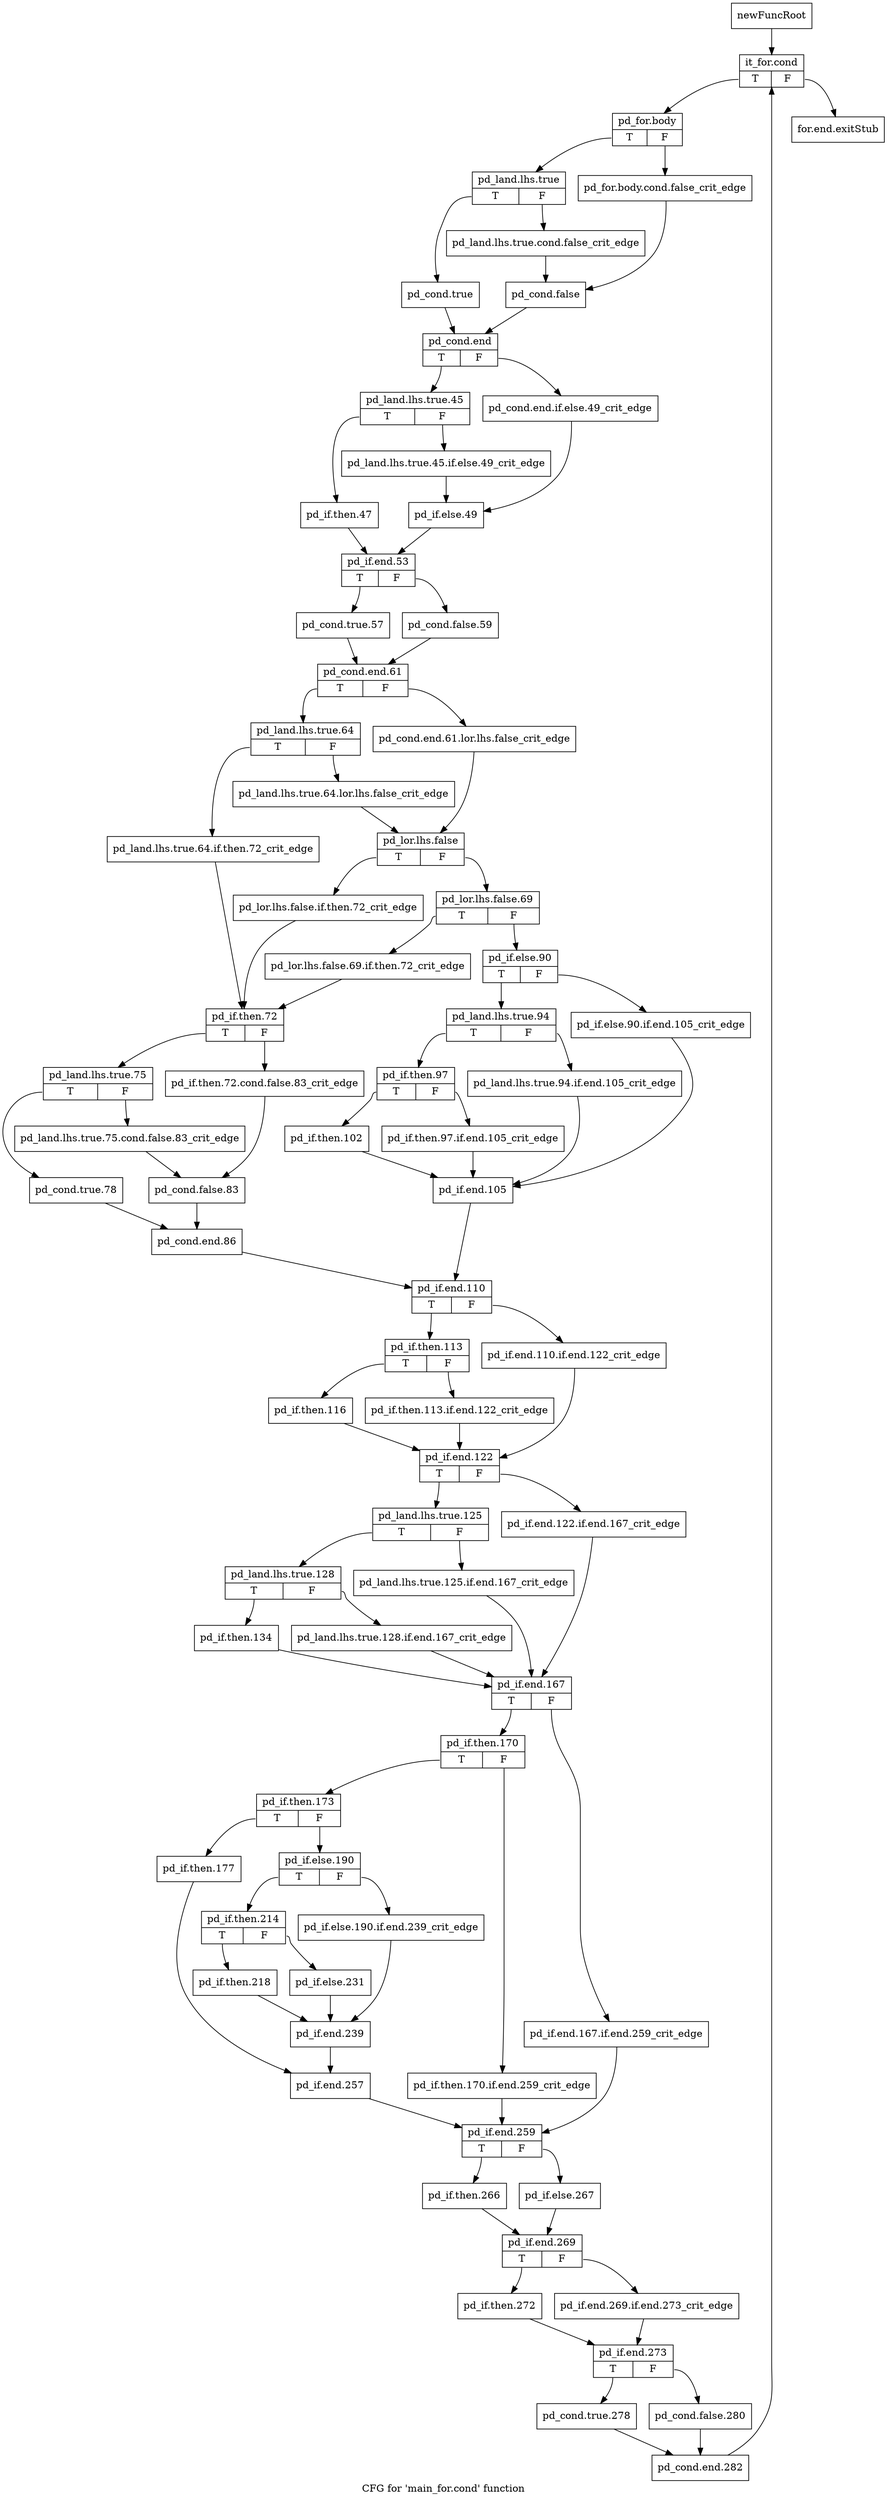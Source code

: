 digraph "CFG for 'main_for.cond' function" {
	label="CFG for 'main_for.cond' function";

	Node0x2527e10 [shape=record,label="{newFuncRoot}"];
	Node0x2527e10 -> Node0x2527eb0;
	Node0x2527e60 [shape=record,label="{for.end.exitStub}"];
	Node0x2527eb0 [shape=record,label="{it_for.cond|{<s0>T|<s1>F}}"];
	Node0x2527eb0:s0 -> Node0x2527f00;
	Node0x2527eb0:s1 -> Node0x2527e60;
	Node0x2527f00 [shape=record,label="{pd_for.body|{<s0>T|<s1>F}}"];
	Node0x2527f00:s0 -> Node0x2527fa0;
	Node0x2527f00:s1 -> Node0x2527f50;
	Node0x2527f50 [shape=record,label="{pd_for.body.cond.false_crit_edge}"];
	Node0x2527f50 -> Node0x2528040;
	Node0x2527fa0 [shape=record,label="{pd_land.lhs.true|{<s0>T|<s1>F}}"];
	Node0x2527fa0:s0 -> Node0x2528090;
	Node0x2527fa0:s1 -> Node0x2527ff0;
	Node0x2527ff0 [shape=record,label="{pd_land.lhs.true.cond.false_crit_edge}"];
	Node0x2527ff0 -> Node0x2528040;
	Node0x2528040 [shape=record,label="{pd_cond.false}"];
	Node0x2528040 -> Node0x25280e0;
	Node0x2528090 [shape=record,label="{pd_cond.true}"];
	Node0x2528090 -> Node0x25280e0;
	Node0x25280e0 [shape=record,label="{pd_cond.end|{<s0>T|<s1>F}}"];
	Node0x25280e0:s0 -> Node0x2528180;
	Node0x25280e0:s1 -> Node0x2528130;
	Node0x2528130 [shape=record,label="{pd_cond.end.if.else.49_crit_edge}"];
	Node0x2528130 -> Node0x2528220;
	Node0x2528180 [shape=record,label="{pd_land.lhs.true.45|{<s0>T|<s1>F}}"];
	Node0x2528180:s0 -> Node0x2528270;
	Node0x2528180:s1 -> Node0x25281d0;
	Node0x25281d0 [shape=record,label="{pd_land.lhs.true.45.if.else.49_crit_edge}"];
	Node0x25281d0 -> Node0x2528220;
	Node0x2528220 [shape=record,label="{pd_if.else.49}"];
	Node0x2528220 -> Node0x25282c0;
	Node0x2528270 [shape=record,label="{pd_if.then.47}"];
	Node0x2528270 -> Node0x25282c0;
	Node0x25282c0 [shape=record,label="{pd_if.end.53|{<s0>T|<s1>F}}"];
	Node0x25282c0:s0 -> Node0x2528360;
	Node0x25282c0:s1 -> Node0x2528310;
	Node0x2528310 [shape=record,label="{pd_cond.false.59}"];
	Node0x2528310 -> Node0x25283b0;
	Node0x2528360 [shape=record,label="{pd_cond.true.57}"];
	Node0x2528360 -> Node0x25283b0;
	Node0x25283b0 [shape=record,label="{pd_cond.end.61|{<s0>T|<s1>F}}"];
	Node0x25283b0:s0 -> Node0x2528450;
	Node0x25283b0:s1 -> Node0x2528400;
	Node0x2528400 [shape=record,label="{pd_cond.end.61.lor.lhs.false_crit_edge}"];
	Node0x2528400 -> Node0x25284f0;
	Node0x2528450 [shape=record,label="{pd_land.lhs.true.64|{<s0>T|<s1>F}}"];
	Node0x2528450:s0 -> Node0x25288b0;
	Node0x2528450:s1 -> Node0x25284a0;
	Node0x25284a0 [shape=record,label="{pd_land.lhs.true.64.lor.lhs.false_crit_edge}"];
	Node0x25284a0 -> Node0x25284f0;
	Node0x25284f0 [shape=record,label="{pd_lor.lhs.false|{<s0>T|<s1>F}}"];
	Node0x25284f0:s0 -> Node0x2528860;
	Node0x25284f0:s1 -> Node0x2528540;
	Node0x2528540 [shape=record,label="{pd_lor.lhs.false.69|{<s0>T|<s1>F}}"];
	Node0x2528540:s0 -> Node0x2528810;
	Node0x2528540:s1 -> Node0x2528590;
	Node0x2528590 [shape=record,label="{pd_if.else.90|{<s0>T|<s1>F}}"];
	Node0x2528590:s0 -> Node0x2528630;
	Node0x2528590:s1 -> Node0x25285e0;
	Node0x25285e0 [shape=record,label="{pd_if.else.90.if.end.105_crit_edge}"];
	Node0x25285e0 -> Node0x25287c0;
	Node0x2528630 [shape=record,label="{pd_land.lhs.true.94|{<s0>T|<s1>F}}"];
	Node0x2528630:s0 -> Node0x25286d0;
	Node0x2528630:s1 -> Node0x2528680;
	Node0x2528680 [shape=record,label="{pd_land.lhs.true.94.if.end.105_crit_edge}"];
	Node0x2528680 -> Node0x25287c0;
	Node0x25286d0 [shape=record,label="{pd_if.then.97|{<s0>T|<s1>F}}"];
	Node0x25286d0:s0 -> Node0x2528770;
	Node0x25286d0:s1 -> Node0x2528720;
	Node0x2528720 [shape=record,label="{pd_if.then.97.if.end.105_crit_edge}"];
	Node0x2528720 -> Node0x25287c0;
	Node0x2528770 [shape=record,label="{pd_if.then.102}"];
	Node0x2528770 -> Node0x25287c0;
	Node0x25287c0 [shape=record,label="{pd_if.end.105}"];
	Node0x25287c0 -> Node0x2528b30;
	Node0x2528810 [shape=record,label="{pd_lor.lhs.false.69.if.then.72_crit_edge}"];
	Node0x2528810 -> Node0x2528900;
	Node0x2528860 [shape=record,label="{pd_lor.lhs.false.if.then.72_crit_edge}"];
	Node0x2528860 -> Node0x2528900;
	Node0x25288b0 [shape=record,label="{pd_land.lhs.true.64.if.then.72_crit_edge}"];
	Node0x25288b0 -> Node0x2528900;
	Node0x2528900 [shape=record,label="{pd_if.then.72|{<s0>T|<s1>F}}"];
	Node0x2528900:s0 -> Node0x25289a0;
	Node0x2528900:s1 -> Node0x2528950;
	Node0x2528950 [shape=record,label="{pd_if.then.72.cond.false.83_crit_edge}"];
	Node0x2528950 -> Node0x2528a40;
	Node0x25289a0 [shape=record,label="{pd_land.lhs.true.75|{<s0>T|<s1>F}}"];
	Node0x25289a0:s0 -> Node0x2528a90;
	Node0x25289a0:s1 -> Node0x25289f0;
	Node0x25289f0 [shape=record,label="{pd_land.lhs.true.75.cond.false.83_crit_edge}"];
	Node0x25289f0 -> Node0x2528a40;
	Node0x2528a40 [shape=record,label="{pd_cond.false.83}"];
	Node0x2528a40 -> Node0x2528ae0;
	Node0x2528a90 [shape=record,label="{pd_cond.true.78}"];
	Node0x2528a90 -> Node0x2528ae0;
	Node0x2528ae0 [shape=record,label="{pd_cond.end.86}"];
	Node0x2528ae0 -> Node0x2528b30;
	Node0x2528b30 [shape=record,label="{pd_if.end.110|{<s0>T|<s1>F}}"];
	Node0x2528b30:s0 -> Node0x2528bd0;
	Node0x2528b30:s1 -> Node0x2528b80;
	Node0x2528b80 [shape=record,label="{pd_if.end.110.if.end.122_crit_edge}"];
	Node0x2528b80 -> Node0x2528cc0;
	Node0x2528bd0 [shape=record,label="{pd_if.then.113|{<s0>T|<s1>F}}"];
	Node0x2528bd0:s0 -> Node0x2528c70;
	Node0x2528bd0:s1 -> Node0x2528c20;
	Node0x2528c20 [shape=record,label="{pd_if.then.113.if.end.122_crit_edge}"];
	Node0x2528c20 -> Node0x2528cc0;
	Node0x2528c70 [shape=record,label="{pd_if.then.116}"];
	Node0x2528c70 -> Node0x2528cc0;
	Node0x2528cc0 [shape=record,label="{pd_if.end.122|{<s0>T|<s1>F}}"];
	Node0x2528cc0:s0 -> Node0x2528d60;
	Node0x2528cc0:s1 -> Node0x2528d10;
	Node0x2528d10 [shape=record,label="{pd_if.end.122.if.end.167_crit_edge}"];
	Node0x2528d10 -> Node0x2528ef0;
	Node0x2528d60 [shape=record,label="{pd_land.lhs.true.125|{<s0>T|<s1>F}}"];
	Node0x2528d60:s0 -> Node0x2528e00;
	Node0x2528d60:s1 -> Node0x2528db0;
	Node0x2528db0 [shape=record,label="{pd_land.lhs.true.125.if.end.167_crit_edge}"];
	Node0x2528db0 -> Node0x2528ef0;
	Node0x2528e00 [shape=record,label="{pd_land.lhs.true.128|{<s0>T|<s1>F}}"];
	Node0x2528e00:s0 -> Node0x2528ea0;
	Node0x2528e00:s1 -> Node0x2528e50;
	Node0x2528e50 [shape=record,label="{pd_land.lhs.true.128.if.end.167_crit_edge}"];
	Node0x2528e50 -> Node0x2528ef0;
	Node0x2528ea0 [shape=record,label="{pd_if.then.134}"];
	Node0x2528ea0 -> Node0x2528ef0;
	Node0x2528ef0 [shape=record,label="{pd_if.end.167|{<s0>T|<s1>F}}"];
	Node0x2528ef0:s0 -> Node0x2528f90;
	Node0x2528ef0:s1 -> Node0x2528f40;
	Node0x2528f40 [shape=record,label="{pd_if.end.167.if.end.259_crit_edge}"];
	Node0x2528f40 -> Node0x2529300;
	Node0x2528f90 [shape=record,label="{pd_if.then.170|{<s0>T|<s1>F}}"];
	Node0x2528f90:s0 -> Node0x2529030;
	Node0x2528f90:s1 -> Node0x2528fe0;
	Node0x2528fe0 [shape=record,label="{pd_if.then.170.if.end.259_crit_edge}"];
	Node0x2528fe0 -> Node0x2529300;
	Node0x2529030 [shape=record,label="{pd_if.then.173|{<s0>T|<s1>F}}"];
	Node0x2529030:s0 -> Node0x2529260;
	Node0x2529030:s1 -> Node0x2529080;
	Node0x2529080 [shape=record,label="{pd_if.else.190|{<s0>T|<s1>F}}"];
	Node0x2529080:s0 -> Node0x2529120;
	Node0x2529080:s1 -> Node0x25290d0;
	Node0x25290d0 [shape=record,label="{pd_if.else.190.if.end.239_crit_edge}"];
	Node0x25290d0 -> Node0x2529210;
	Node0x2529120 [shape=record,label="{pd_if.then.214|{<s0>T|<s1>F}}"];
	Node0x2529120:s0 -> Node0x25291c0;
	Node0x2529120:s1 -> Node0x2529170;
	Node0x2529170 [shape=record,label="{pd_if.else.231}"];
	Node0x2529170 -> Node0x2529210;
	Node0x25291c0 [shape=record,label="{pd_if.then.218}"];
	Node0x25291c0 -> Node0x2529210;
	Node0x2529210 [shape=record,label="{pd_if.end.239}"];
	Node0x2529210 -> Node0x25292b0;
	Node0x2529260 [shape=record,label="{pd_if.then.177}"];
	Node0x2529260 -> Node0x25292b0;
	Node0x25292b0 [shape=record,label="{pd_if.end.257}"];
	Node0x25292b0 -> Node0x2529300;
	Node0x2529300 [shape=record,label="{pd_if.end.259|{<s0>T|<s1>F}}"];
	Node0x2529300:s0 -> Node0x25293a0;
	Node0x2529300:s1 -> Node0x2529350;
	Node0x2529350 [shape=record,label="{pd_if.else.267}"];
	Node0x2529350 -> Node0x25293f0;
	Node0x25293a0 [shape=record,label="{pd_if.then.266}"];
	Node0x25293a0 -> Node0x25293f0;
	Node0x25293f0 [shape=record,label="{pd_if.end.269|{<s0>T|<s1>F}}"];
	Node0x25293f0:s0 -> Node0x2529490;
	Node0x25293f0:s1 -> Node0x2529440;
	Node0x2529440 [shape=record,label="{pd_if.end.269.if.end.273_crit_edge}"];
	Node0x2529440 -> Node0x25294e0;
	Node0x2529490 [shape=record,label="{pd_if.then.272}"];
	Node0x2529490 -> Node0x25294e0;
	Node0x25294e0 [shape=record,label="{pd_if.end.273|{<s0>T|<s1>F}}"];
	Node0x25294e0:s0 -> Node0x2529580;
	Node0x25294e0:s1 -> Node0x2529530;
	Node0x2529530 [shape=record,label="{pd_cond.false.280}"];
	Node0x2529530 -> Node0x25295d0;
	Node0x2529580 [shape=record,label="{pd_cond.true.278}"];
	Node0x2529580 -> Node0x25295d0;
	Node0x25295d0 [shape=record,label="{pd_cond.end.282}"];
	Node0x25295d0 -> Node0x2527eb0;
}
